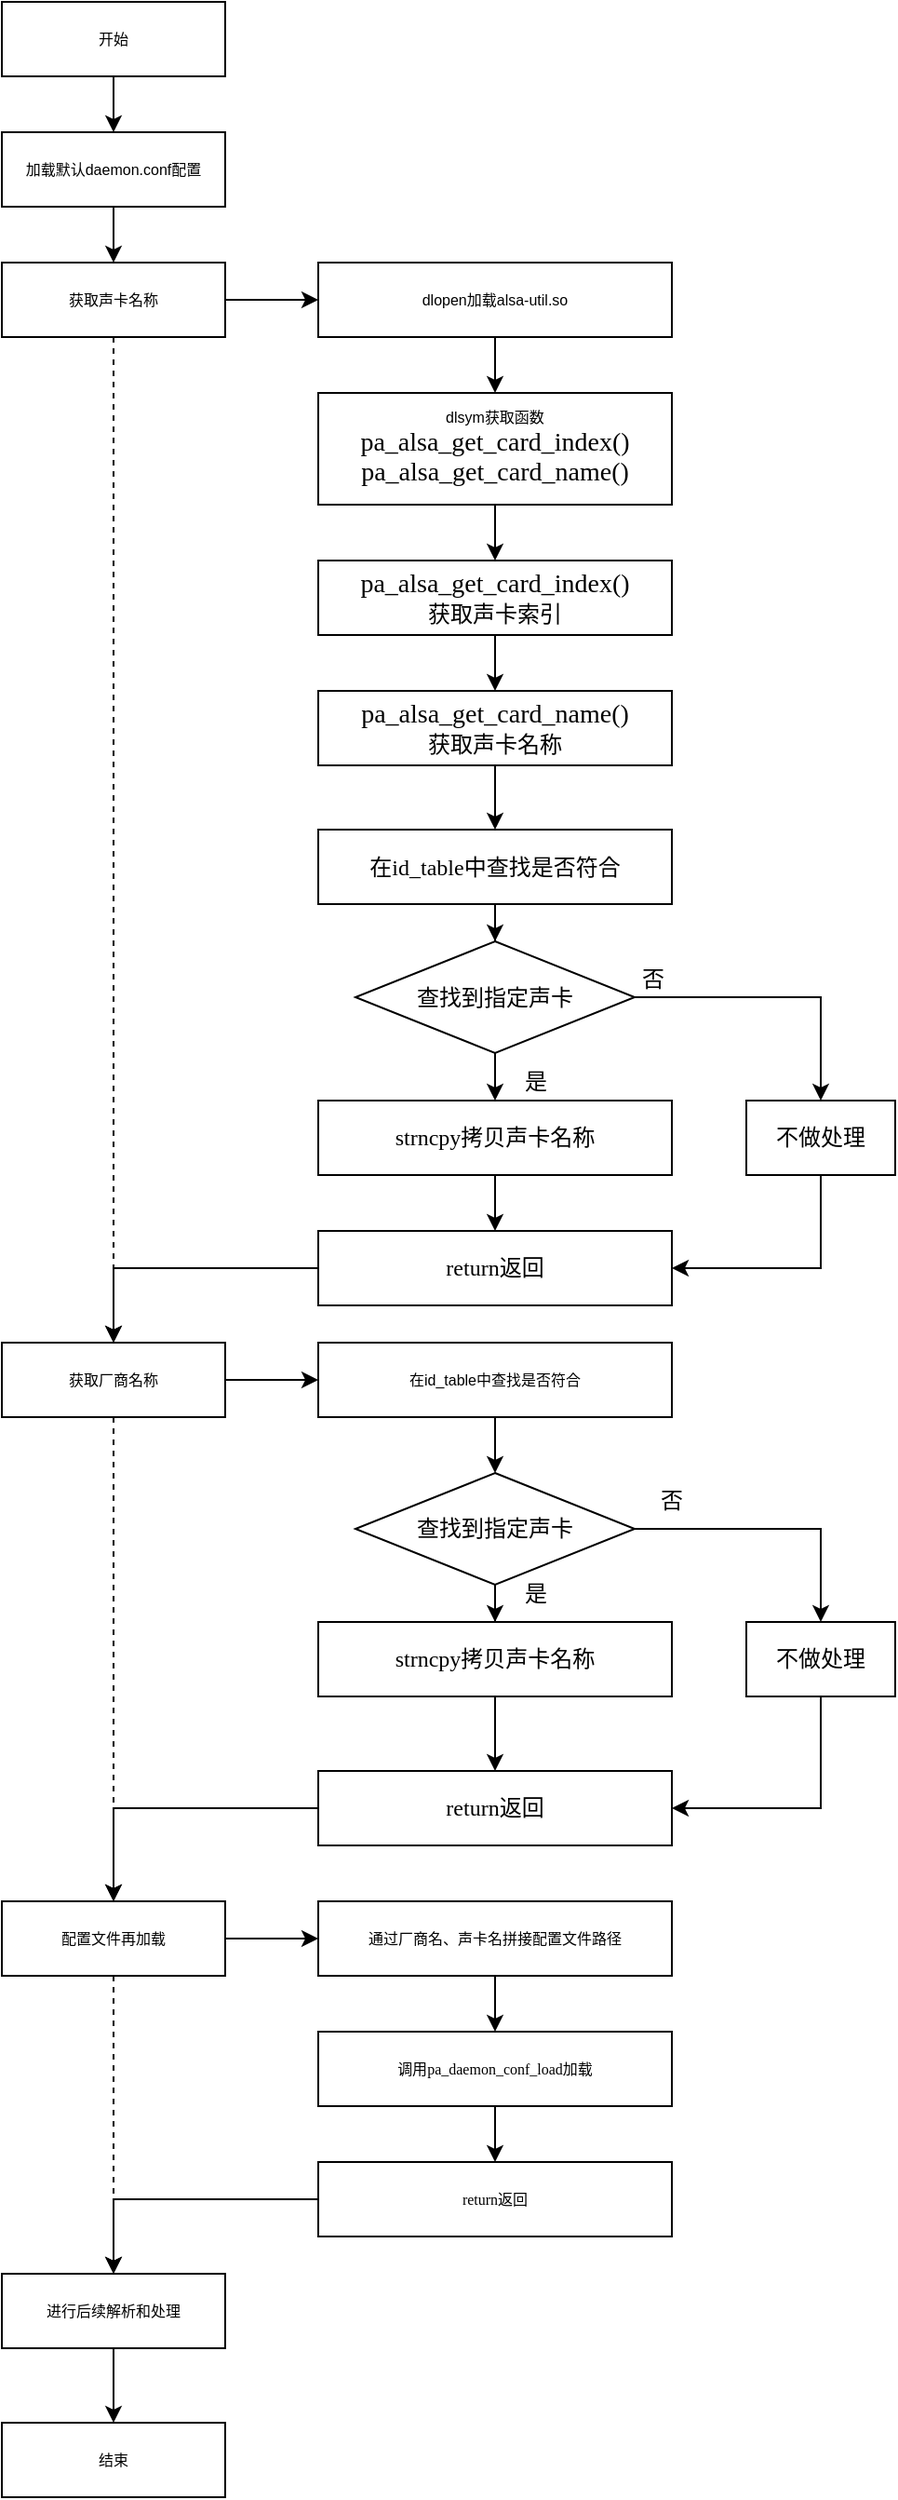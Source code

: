 <mxfile version="18.1.3" type="github">
  <diagram id="uhejsNM4LRPAo90Y3opQ" name="Page-1">
    <mxGraphModel dx="1626" dy="856" grid="1" gridSize="10" guides="1" tooltips="1" connect="1" arrows="1" fold="1" page="1" pageScale="1" pageWidth="827" pageHeight="1169" math="0" shadow="0">
      <root>
        <mxCell id="0" />
        <mxCell id="1" parent="0" />
        <mxCell id="uDhx3QkCESWmsz2Zceld-36" value="" style="edgeStyle=orthogonalEdgeStyle;rounded=0;orthogonalLoop=1;jettySize=auto;html=1;fontSize=8;" edge="1" parent="1" source="uDhx3QkCESWmsz2Zceld-37" target="uDhx3QkCESWmsz2Zceld-39">
          <mxGeometry relative="1" as="geometry" />
        </mxCell>
        <mxCell id="uDhx3QkCESWmsz2Zceld-37" value="开始" style="rounded=0;whiteSpace=wrap;html=1;fontSize=8;fillColor=none;" vertex="1" parent="1">
          <mxGeometry x="520" y="140" width="120" height="40" as="geometry" />
        </mxCell>
        <mxCell id="uDhx3QkCESWmsz2Zceld-80" value="" style="edgeStyle=orthogonalEdgeStyle;rounded=0;orthogonalLoop=1;jettySize=auto;html=1;fontSize=12;" edge="1" parent="1" source="uDhx3QkCESWmsz2Zceld-39" target="uDhx3QkCESWmsz2Zceld-78">
          <mxGeometry relative="1" as="geometry" />
        </mxCell>
        <mxCell id="uDhx3QkCESWmsz2Zceld-39" value="加载默认daemon.conf配置" style="rounded=0;whiteSpace=wrap;html=1;fontSize=8;fillColor=none;" vertex="1" parent="1">
          <mxGeometry x="520" y="210" width="120" height="40" as="geometry" />
        </mxCell>
        <mxCell id="uDhx3QkCESWmsz2Zceld-40" value="" style="edgeStyle=orthogonalEdgeStyle;rounded=0;orthogonalLoop=1;jettySize=auto;html=1;fontSize=8;" edge="1" parent="1" source="uDhx3QkCESWmsz2Zceld-41" target="uDhx3QkCESWmsz2Zceld-43">
          <mxGeometry relative="1" as="geometry" />
        </mxCell>
        <mxCell id="uDhx3QkCESWmsz2Zceld-41" value="dlopen加载alsa-util.so" style="rounded=0;whiteSpace=wrap;html=1;fontSize=8;fillColor=none;" vertex="1" parent="1">
          <mxGeometry x="690" y="280" width="190" height="40" as="geometry" />
        </mxCell>
        <mxCell id="uDhx3QkCESWmsz2Zceld-54" value="" style="edgeStyle=orthogonalEdgeStyle;rounded=0;orthogonalLoop=1;jettySize=auto;html=1;fontSize=8;" edge="1" parent="1" source="uDhx3QkCESWmsz2Zceld-43" target="uDhx3QkCESWmsz2Zceld-53">
          <mxGeometry relative="1" as="geometry" />
        </mxCell>
        <mxCell id="uDhx3QkCESWmsz2Zceld-43" value="dlsym获取函数&lt;span style=&quot;font-family: Calibri; font-size: 10.5pt; text-align: justify; text-indent: 24pt; background-color: initial;&quot;&gt;pa_alsa_get_card_index()&lt;br&gt;&lt;/span&gt;&lt;span style=&quot;font-family: Calibri; font-size: 10.5pt; text-align: justify; text-indent: 24pt; background-color: initial;&quot;&gt;pa_alsa_get_card_name()&lt;/span&gt;&lt;span style=&quot;font-family: Calibri; font-size: 10.5pt; text-align: justify; text-indent: 24pt; background-color: initial;&quot;&gt;&lt;br&gt;&lt;/span&gt;" style="rounded=0;whiteSpace=wrap;html=1;fontSize=8;fillColor=none;" vertex="1" parent="1">
          <mxGeometry x="690" y="350" width="190" height="60" as="geometry" />
        </mxCell>
        <mxCell id="uDhx3QkCESWmsz2Zceld-46" value="" style="edgeStyle=orthogonalEdgeStyle;rounded=0;orthogonalLoop=1;jettySize=auto;html=1;fontSize=8;" edge="1" parent="1" source="uDhx3QkCESWmsz2Zceld-47" target="uDhx3QkCESWmsz2Zceld-48">
          <mxGeometry relative="1" as="geometry" />
        </mxCell>
        <mxCell id="uDhx3QkCESWmsz2Zceld-47" value="进行后续解析和处理" style="rounded=0;whiteSpace=wrap;html=1;fontSize=8;fillColor=none;" vertex="1" parent="1">
          <mxGeometry x="520" y="1360" width="120" height="40" as="geometry" />
        </mxCell>
        <mxCell id="uDhx3QkCESWmsz2Zceld-48" value="结束" style="rounded=0;whiteSpace=wrap;html=1;fontSize=8;fillColor=none;" vertex="1" parent="1">
          <mxGeometry x="520" y="1440" width="120" height="40" as="geometry" />
        </mxCell>
        <mxCell id="uDhx3QkCESWmsz2Zceld-56" value="" style="edgeStyle=orthogonalEdgeStyle;rounded=0;orthogonalLoop=1;jettySize=auto;html=1;fontSize=12;" edge="1" parent="1" source="uDhx3QkCESWmsz2Zceld-53" target="uDhx3QkCESWmsz2Zceld-55">
          <mxGeometry relative="1" as="geometry" />
        </mxCell>
        <mxCell id="uDhx3QkCESWmsz2Zceld-53" value="&lt;span style=&quot;font-family: Calibri; font-size: 14px; text-align: justify; text-indent: 32px;&quot;&gt;pa_alsa_get_card_index()&lt;/span&gt;&lt;span style=&quot;font-family: Calibri; text-align: justify; text-indent: 24pt; background-color: initial;&quot;&gt;&lt;font style=&quot;font-size: 12px;&quot;&gt;&lt;br&gt;获取声卡索引&lt;/font&gt;&lt;br&gt;&lt;/span&gt;" style="rounded=0;whiteSpace=wrap;html=1;fontSize=8;fillColor=none;" vertex="1" parent="1">
          <mxGeometry x="690" y="440" width="190" height="40" as="geometry" />
        </mxCell>
        <mxCell id="uDhx3QkCESWmsz2Zceld-58" value="" style="edgeStyle=orthogonalEdgeStyle;rounded=0;orthogonalLoop=1;jettySize=auto;html=1;fontSize=12;" edge="1" parent="1" source="uDhx3QkCESWmsz2Zceld-55" target="uDhx3QkCESWmsz2Zceld-57">
          <mxGeometry relative="1" as="geometry" />
        </mxCell>
        <mxCell id="uDhx3QkCESWmsz2Zceld-55" value="&lt;span style=&quot;font-family: Calibri; font-size: 14px; text-align: justify; text-indent: 32px;&quot;&gt;pa_alsa_get_card_name()&lt;/span&gt;&lt;span style=&quot;font-family: Calibri; text-align: justify; text-indent: 24pt; background-color: initial;&quot;&gt;&lt;font style=&quot;font-size: 12px;&quot;&gt;&lt;br&gt;获取声卡名称&lt;/font&gt;&lt;br&gt;&lt;/span&gt;" style="rounded=0;whiteSpace=wrap;html=1;fontSize=8;fillColor=none;" vertex="1" parent="1">
          <mxGeometry x="690" y="510" width="190" height="40" as="geometry" />
        </mxCell>
        <mxCell id="uDhx3QkCESWmsz2Zceld-60" value="" style="edgeStyle=orthogonalEdgeStyle;rounded=0;orthogonalLoop=1;jettySize=auto;html=1;fontSize=12;entryX=0.5;entryY=0;entryDx=0;entryDy=0;" edge="1" parent="1" source="uDhx3QkCESWmsz2Zceld-57" target="uDhx3QkCESWmsz2Zceld-61">
          <mxGeometry relative="1" as="geometry">
            <mxPoint x="785.0" y="650" as="targetPoint" />
          </mxGeometry>
        </mxCell>
        <mxCell id="uDhx3QkCESWmsz2Zceld-57" value="&lt;span style=&quot;font-family: Calibri; text-align: justify; text-indent: 24pt; background-color: initial;&quot;&gt;&lt;font style=&quot;font-size: 12px;&quot;&gt;在id_table中查找是否符合&lt;/font&gt;&lt;br&gt;&lt;/span&gt;" style="rounded=0;whiteSpace=wrap;html=1;fontSize=8;fillColor=none;" vertex="1" parent="1">
          <mxGeometry x="690" y="584.5" width="190" height="40" as="geometry" />
        </mxCell>
        <mxCell id="uDhx3QkCESWmsz2Zceld-66" value="" style="edgeStyle=orthogonalEdgeStyle;orthogonalLoop=1;jettySize=auto;html=1;fontSize=12;" edge="1" parent="1" source="uDhx3QkCESWmsz2Zceld-61" target="uDhx3QkCESWmsz2Zceld-65">
          <mxGeometry relative="1" as="geometry" />
        </mxCell>
        <mxCell id="uDhx3QkCESWmsz2Zceld-71" value="" style="edgeStyle=orthogonalEdgeStyle;orthogonalLoop=1;jettySize=auto;html=1;fontSize=12;entryX=0.5;entryY=0;entryDx=0;entryDy=0;rounded=0;" edge="1" parent="1" source="uDhx3QkCESWmsz2Zceld-61" target="uDhx3QkCESWmsz2Zceld-72">
          <mxGeometry relative="1" as="geometry">
            <mxPoint x="955" y="690" as="targetPoint" />
          </mxGeometry>
        </mxCell>
        <mxCell id="uDhx3QkCESWmsz2Zceld-61" value="查找到指定声卡" style="rhombus;whiteSpace=wrap;html=1;rounded=0;fontSize=12;fillColor=none;" vertex="1" parent="1">
          <mxGeometry x="710" y="644.5" width="150" height="60" as="geometry" />
        </mxCell>
        <mxCell id="uDhx3QkCESWmsz2Zceld-69" value="" style="edgeStyle=orthogonalEdgeStyle;orthogonalLoop=1;jettySize=auto;html=1;fontSize=12;" edge="1" parent="1" source="uDhx3QkCESWmsz2Zceld-65" target="uDhx3QkCESWmsz2Zceld-68">
          <mxGeometry relative="1" as="geometry" />
        </mxCell>
        <mxCell id="uDhx3QkCESWmsz2Zceld-65" value="&lt;span style=&quot;font-family: Calibri; text-align: justify; text-indent: 24pt; background-color: initial;&quot;&gt;&lt;font style=&quot;font-size: 12px;&quot;&gt;strncpy拷贝声卡名称&lt;/font&gt;&lt;br&gt;&lt;/span&gt;" style="rounded=0;whiteSpace=wrap;html=1;fontSize=8;fillColor=none;" vertex="1" parent="1">
          <mxGeometry x="690" y="730" width="190" height="40" as="geometry" />
        </mxCell>
        <mxCell id="uDhx3QkCESWmsz2Zceld-67" value="是" style="text;html=1;strokeColor=none;fillColor=none;align=center;verticalAlign=middle;whiteSpace=wrap;rounded=0;fontSize=12;" vertex="1" parent="1">
          <mxGeometry x="787" y="704.5" width="40" height="30" as="geometry" />
        </mxCell>
        <mxCell id="uDhx3QkCESWmsz2Zceld-68" value="&lt;span style=&quot;font-family: Calibri; text-align: justify; text-indent: 24pt; background-color: initial;&quot;&gt;&lt;font style=&quot;font-size: 12px;&quot;&gt;return返回&lt;/font&gt;&lt;br&gt;&lt;/span&gt;" style="rounded=0;whiteSpace=wrap;html=1;fontSize=8;fillColor=none;" vertex="1" parent="1">
          <mxGeometry x="690" y="800" width="190" height="40" as="geometry" />
        </mxCell>
        <mxCell id="uDhx3QkCESWmsz2Zceld-72" value="&lt;font style=&quot;font-size: 12px;&quot;&gt;不做处理&lt;/font&gt;" style="rounded=0;whiteSpace=wrap;html=1;fontSize=8;fillColor=none;" vertex="1" parent="1">
          <mxGeometry x="920" y="730" width="80" height="40" as="geometry" />
        </mxCell>
        <mxCell id="uDhx3QkCESWmsz2Zceld-77" value="" style="endArrow=classic;html=1;rounded=0;fontSize=12;exitX=0.5;exitY=1;exitDx=0;exitDy=0;entryX=1;entryY=0.5;entryDx=0;entryDy=0;" edge="1" parent="1" source="uDhx3QkCESWmsz2Zceld-72" target="uDhx3QkCESWmsz2Zceld-68">
          <mxGeometry width="50" height="50" relative="1" as="geometry">
            <mxPoint x="860" y="720" as="sourcePoint" />
            <mxPoint x="790" y="820" as="targetPoint" />
            <Array as="points">
              <mxPoint x="960" y="820" />
            </Array>
          </mxGeometry>
        </mxCell>
        <mxCell id="uDhx3QkCESWmsz2Zceld-79" value="" style="edgeStyle=orthogonalEdgeStyle;rounded=0;orthogonalLoop=1;jettySize=auto;html=1;fontSize=12;" edge="1" parent="1" source="uDhx3QkCESWmsz2Zceld-78" target="uDhx3QkCESWmsz2Zceld-41">
          <mxGeometry relative="1" as="geometry" />
        </mxCell>
        <mxCell id="uDhx3QkCESWmsz2Zceld-78" value="获取声卡名称" style="rounded=0;whiteSpace=wrap;html=1;fontSize=8;fillColor=none;" vertex="1" parent="1">
          <mxGeometry x="520" y="280" width="120" height="40" as="geometry" />
        </mxCell>
        <mxCell id="uDhx3QkCESWmsz2Zceld-89" value="" style="edgeStyle=orthogonalEdgeStyle;rounded=0;orthogonalLoop=1;jettySize=auto;html=1;fontSize=12;" edge="1" parent="1" source="uDhx3QkCESWmsz2Zceld-81" target="uDhx3QkCESWmsz2Zceld-88">
          <mxGeometry relative="1" as="geometry" />
        </mxCell>
        <mxCell id="uDhx3QkCESWmsz2Zceld-81" value="获取厂商名称" style="rounded=0;whiteSpace=wrap;html=1;fontSize=8;fillColor=none;" vertex="1" parent="1">
          <mxGeometry x="520" y="860" width="120" height="40" as="geometry" />
        </mxCell>
        <mxCell id="uDhx3QkCESWmsz2Zceld-85" value="" style="endArrow=classic;html=1;rounded=0;fontSize=12;exitX=0;exitY=0.5;exitDx=0;exitDy=0;" edge="1" parent="1" source="uDhx3QkCESWmsz2Zceld-68">
          <mxGeometry width="50" height="50" relative="1" as="geometry">
            <mxPoint x="530" y="930" as="sourcePoint" />
            <mxPoint x="580" y="860" as="targetPoint" />
            <Array as="points">
              <mxPoint x="580" y="820" />
            </Array>
          </mxGeometry>
        </mxCell>
        <mxCell id="uDhx3QkCESWmsz2Zceld-91" value="" style="edgeStyle=orthogonalEdgeStyle;rounded=0;orthogonalLoop=1;jettySize=auto;html=1;fontSize=12;" edge="1" parent="1" source="uDhx3QkCESWmsz2Zceld-88" target="uDhx3QkCESWmsz2Zceld-90">
          <mxGeometry relative="1" as="geometry" />
        </mxCell>
        <mxCell id="uDhx3QkCESWmsz2Zceld-88" value="在id_table中查找是否符合" style="rounded=0;whiteSpace=wrap;html=1;fontSize=8;fillColor=none;" vertex="1" parent="1">
          <mxGeometry x="690" y="860" width="190" height="40" as="geometry" />
        </mxCell>
        <mxCell id="uDhx3QkCESWmsz2Zceld-96" value="" style="edgeStyle=orthogonalEdgeStyle;rounded=0;orthogonalLoop=1;jettySize=auto;html=1;fontSize=12;" edge="1" parent="1" source="uDhx3QkCESWmsz2Zceld-90" target="uDhx3QkCESWmsz2Zceld-95">
          <mxGeometry relative="1" as="geometry" />
        </mxCell>
        <mxCell id="uDhx3QkCESWmsz2Zceld-90" value="查找到指定声卡" style="rhombus;whiteSpace=wrap;html=1;rounded=0;fontSize=12;fillColor=none;" vertex="1" parent="1">
          <mxGeometry x="710" y="930" width="150" height="60" as="geometry" />
        </mxCell>
        <mxCell id="uDhx3QkCESWmsz2Zceld-92" value="&lt;font style=&quot;font-size: 12px;&quot;&gt;不做处理&lt;/font&gt;" style="rounded=0;whiteSpace=wrap;html=1;fontSize=8;fillColor=none;" vertex="1" parent="1">
          <mxGeometry x="920" y="1010" width="80" height="40" as="geometry" />
        </mxCell>
        <mxCell id="uDhx3QkCESWmsz2Zceld-104" value="" style="edgeStyle=orthogonalEdgeStyle;rounded=0;orthogonalLoop=1;jettySize=auto;html=1;fontSize=12;" edge="1" parent="1" source="uDhx3QkCESWmsz2Zceld-95" target="uDhx3QkCESWmsz2Zceld-103">
          <mxGeometry relative="1" as="geometry" />
        </mxCell>
        <mxCell id="uDhx3QkCESWmsz2Zceld-95" value="&lt;span style=&quot;font-family: Calibri; text-align: justify; text-indent: 24pt; background-color: initial;&quot;&gt;&lt;font style=&quot;font-size: 12px;&quot;&gt;strncpy拷贝声卡名称&lt;/font&gt;&lt;br&gt;&lt;/span&gt;" style="rounded=0;whiteSpace=wrap;html=1;fontSize=8;fillColor=none;" vertex="1" parent="1">
          <mxGeometry x="690" y="1010" width="190" height="40" as="geometry" />
        </mxCell>
        <mxCell id="uDhx3QkCESWmsz2Zceld-97" value="" style="endArrow=classic;html=1;rounded=0;fontSize=12;entryX=0.5;entryY=0;entryDx=0;entryDy=0;" edge="1" parent="1" target="uDhx3QkCESWmsz2Zceld-92">
          <mxGeometry width="50" height="50" relative="1" as="geometry">
            <mxPoint x="860" y="960" as="sourcePoint" />
            <mxPoint x="910" y="910" as="targetPoint" />
            <Array as="points">
              <mxPoint x="960" y="960" />
            </Array>
          </mxGeometry>
        </mxCell>
        <mxCell id="uDhx3QkCESWmsz2Zceld-98" value="是" style="text;html=1;strokeColor=none;fillColor=none;align=center;verticalAlign=middle;whiteSpace=wrap;rounded=0;fontSize=12;" vertex="1" parent="1">
          <mxGeometry x="787" y="980" width="40" height="30" as="geometry" />
        </mxCell>
        <mxCell id="uDhx3QkCESWmsz2Zceld-99" value="否" style="text;html=1;strokeColor=none;fillColor=none;align=center;verticalAlign=middle;whiteSpace=wrap;rounded=0;fontSize=12;" vertex="1" parent="1">
          <mxGeometry x="850" y="650" width="40" height="30" as="geometry" />
        </mxCell>
        <mxCell id="uDhx3QkCESWmsz2Zceld-100" value="否" style="text;html=1;strokeColor=none;fillColor=none;align=center;verticalAlign=middle;whiteSpace=wrap;rounded=0;fontSize=12;" vertex="1" parent="1">
          <mxGeometry x="860" y="930" width="40" height="30" as="geometry" />
        </mxCell>
        <mxCell id="uDhx3QkCESWmsz2Zceld-103" value="&lt;span style=&quot;font-family: Calibri; text-align: justify; text-indent: 24pt; background-color: initial;&quot;&gt;&lt;font style=&quot;font-size: 12px;&quot;&gt;return返回&lt;/font&gt;&lt;br&gt;&lt;/span&gt;" style="rounded=0;whiteSpace=wrap;html=1;fontSize=8;fillColor=none;" vertex="1" parent="1">
          <mxGeometry x="690" y="1090" width="190" height="40" as="geometry" />
        </mxCell>
        <mxCell id="uDhx3QkCESWmsz2Zceld-105" value="" style="endArrow=classic;html=1;rounded=0;fontSize=12;entryX=1;entryY=0.5;entryDx=0;entryDy=0;exitX=0.5;exitY=1;exitDx=0;exitDy=0;" edge="1" parent="1" source="uDhx3QkCESWmsz2Zceld-92" target="uDhx3QkCESWmsz2Zceld-103">
          <mxGeometry width="50" height="50" relative="1" as="geometry">
            <mxPoint x="1060" y="1110" as="sourcePoint" />
            <mxPoint x="1110" y="1060" as="targetPoint" />
            <Array as="points">
              <mxPoint x="960" y="1110" />
            </Array>
          </mxGeometry>
        </mxCell>
        <mxCell id="uDhx3QkCESWmsz2Zceld-110" value="" style="edgeStyle=orthogonalEdgeStyle;rounded=0;orthogonalLoop=1;jettySize=auto;html=1;fontSize=12;" edge="1" parent="1" source="uDhx3QkCESWmsz2Zceld-107" target="uDhx3QkCESWmsz2Zceld-109">
          <mxGeometry relative="1" as="geometry" />
        </mxCell>
        <mxCell id="uDhx3QkCESWmsz2Zceld-107" value="配置文件再加载" style="rounded=0;whiteSpace=wrap;html=1;fontSize=8;fillColor=none;" vertex="1" parent="1">
          <mxGeometry x="520" y="1160" width="120" height="40" as="geometry" />
        </mxCell>
        <mxCell id="uDhx3QkCESWmsz2Zceld-108" value="" style="endArrow=classic;html=1;rounded=0;fontSize=12;entryX=0.5;entryY=0;entryDx=0;entryDy=0;exitX=0;exitY=0.5;exitDx=0;exitDy=0;" edge="1" parent="1" source="uDhx3QkCESWmsz2Zceld-103" target="uDhx3QkCESWmsz2Zceld-107">
          <mxGeometry width="50" height="50" relative="1" as="geometry">
            <mxPoint x="820" y="1280" as="sourcePoint" />
            <mxPoint x="870" y="1230" as="targetPoint" />
            <Array as="points">
              <mxPoint x="580" y="1110" />
            </Array>
          </mxGeometry>
        </mxCell>
        <mxCell id="uDhx3QkCESWmsz2Zceld-112" value="" style="edgeStyle=orthogonalEdgeStyle;rounded=0;orthogonalLoop=1;jettySize=auto;html=1;fontSize=12;" edge="1" parent="1" source="uDhx3QkCESWmsz2Zceld-109" target="uDhx3QkCESWmsz2Zceld-111">
          <mxGeometry relative="1" as="geometry" />
        </mxCell>
        <mxCell id="uDhx3QkCESWmsz2Zceld-109" value="&lt;span style=&quot;font-family: Calibri; text-align: justify; text-indent: 24pt; background-color: initial;&quot;&gt;通过厂商名、声卡名拼接配置文件路径&lt;br&gt;&lt;/span&gt;" style="rounded=0;whiteSpace=wrap;html=1;fontSize=8;fillColor=none;" vertex="1" parent="1">
          <mxGeometry x="690" y="1160" width="190" height="40" as="geometry" />
        </mxCell>
        <mxCell id="uDhx3QkCESWmsz2Zceld-114" value="" style="edgeStyle=orthogonalEdgeStyle;rounded=0;orthogonalLoop=1;jettySize=auto;html=1;fontSize=12;" edge="1" parent="1" source="uDhx3QkCESWmsz2Zceld-111" target="uDhx3QkCESWmsz2Zceld-113">
          <mxGeometry relative="1" as="geometry" />
        </mxCell>
        <mxCell id="uDhx3QkCESWmsz2Zceld-111" value="&lt;span style=&quot;text-align: justify; text-indent: 24pt; background-color: initial;&quot;&gt;&lt;font face=&quot;Calibri&quot;&gt;调用&lt;span style=&quot;font-size: 8px;&quot;&gt;pa_daemon_conf_load加载&lt;/span&gt;&lt;/font&gt;&lt;br&gt;&lt;/span&gt;" style="rounded=0;whiteSpace=wrap;html=1;fontSize=8;fillColor=none;" vertex="1" parent="1">
          <mxGeometry x="690" y="1230" width="190" height="40" as="geometry" />
        </mxCell>
        <mxCell id="uDhx3QkCESWmsz2Zceld-113" value="&lt;span style=&quot;text-align: justify; text-indent: 24pt; background-color: initial;&quot;&gt;&lt;font face=&quot;Calibri&quot;&gt;return返回&lt;/font&gt;&lt;br&gt;&lt;/span&gt;" style="rounded=0;whiteSpace=wrap;html=1;fontSize=8;fillColor=none;" vertex="1" parent="1">
          <mxGeometry x="690" y="1300" width="190" height="40" as="geometry" />
        </mxCell>
        <mxCell id="uDhx3QkCESWmsz2Zceld-115" value="" style="endArrow=classic;html=1;rounded=0;fontSize=12;entryX=0.5;entryY=0;entryDx=0;entryDy=0;exitX=0;exitY=0.5;exitDx=0;exitDy=0;" edge="1" parent="1" source="uDhx3QkCESWmsz2Zceld-113" target="uDhx3QkCESWmsz2Zceld-47">
          <mxGeometry width="50" height="50" relative="1" as="geometry">
            <mxPoint x="350" y="1340" as="sourcePoint" />
            <mxPoint x="400" y="1290" as="targetPoint" />
            <Array as="points">
              <mxPoint x="580" y="1320" />
            </Array>
          </mxGeometry>
        </mxCell>
        <mxCell id="uDhx3QkCESWmsz2Zceld-116" value="" style="endArrow=classic;html=1;rounded=0;fontSize=12;entryX=0.5;entryY=0;entryDx=0;entryDy=0;exitX=0.5;exitY=1;exitDx=0;exitDy=0;dashed=1;" edge="1" parent="1" source="uDhx3QkCESWmsz2Zceld-78" target="uDhx3QkCESWmsz2Zceld-81">
          <mxGeometry width="50" height="50" relative="1" as="geometry">
            <mxPoint x="530" y="450" as="sourcePoint" />
            <mxPoint x="580" y="400" as="targetPoint" />
          </mxGeometry>
        </mxCell>
        <mxCell id="uDhx3QkCESWmsz2Zceld-117" value="" style="endArrow=classic;html=1;rounded=0;dashed=1;fontSize=12;exitX=0.5;exitY=1;exitDx=0;exitDy=0;" edge="1" parent="1" source="uDhx3QkCESWmsz2Zceld-81">
          <mxGeometry width="50" height="50" relative="1" as="geometry">
            <mxPoint x="380" y="1060" as="sourcePoint" />
            <mxPoint x="580" y="1160" as="targetPoint" />
          </mxGeometry>
        </mxCell>
        <mxCell id="uDhx3QkCESWmsz2Zceld-118" value="" style="endArrow=classic;html=1;rounded=0;dashed=1;fontSize=12;exitX=0.5;exitY=1;exitDx=0;exitDy=0;" edge="1" parent="1" source="uDhx3QkCESWmsz2Zceld-107">
          <mxGeometry width="50" height="50" relative="1" as="geometry">
            <mxPoint x="363" y="1310" as="sourcePoint" />
            <mxPoint x="580" y="1360" as="targetPoint" />
          </mxGeometry>
        </mxCell>
      </root>
    </mxGraphModel>
  </diagram>
</mxfile>
